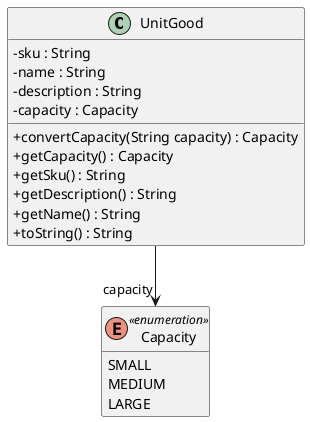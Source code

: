 @startuml
'https://plantuml.com/sequence-diagram
skinparam classAttributeIconSize 0
hide empty member

class UnitGood {
-sku : String
-name : String
-description : String
-capacity : Capacity
+convertCapacity(String capacity) : Capacity
+getCapacity() : Capacity
+getSku() : String
+getDescription() : String
+getName() : String
+toString() : String
}

Enum Capacity <<enumeration>>{
SMALL
MEDIUM
LARGE
}

UnitGood -down->"capacity" Capacity

@enduml